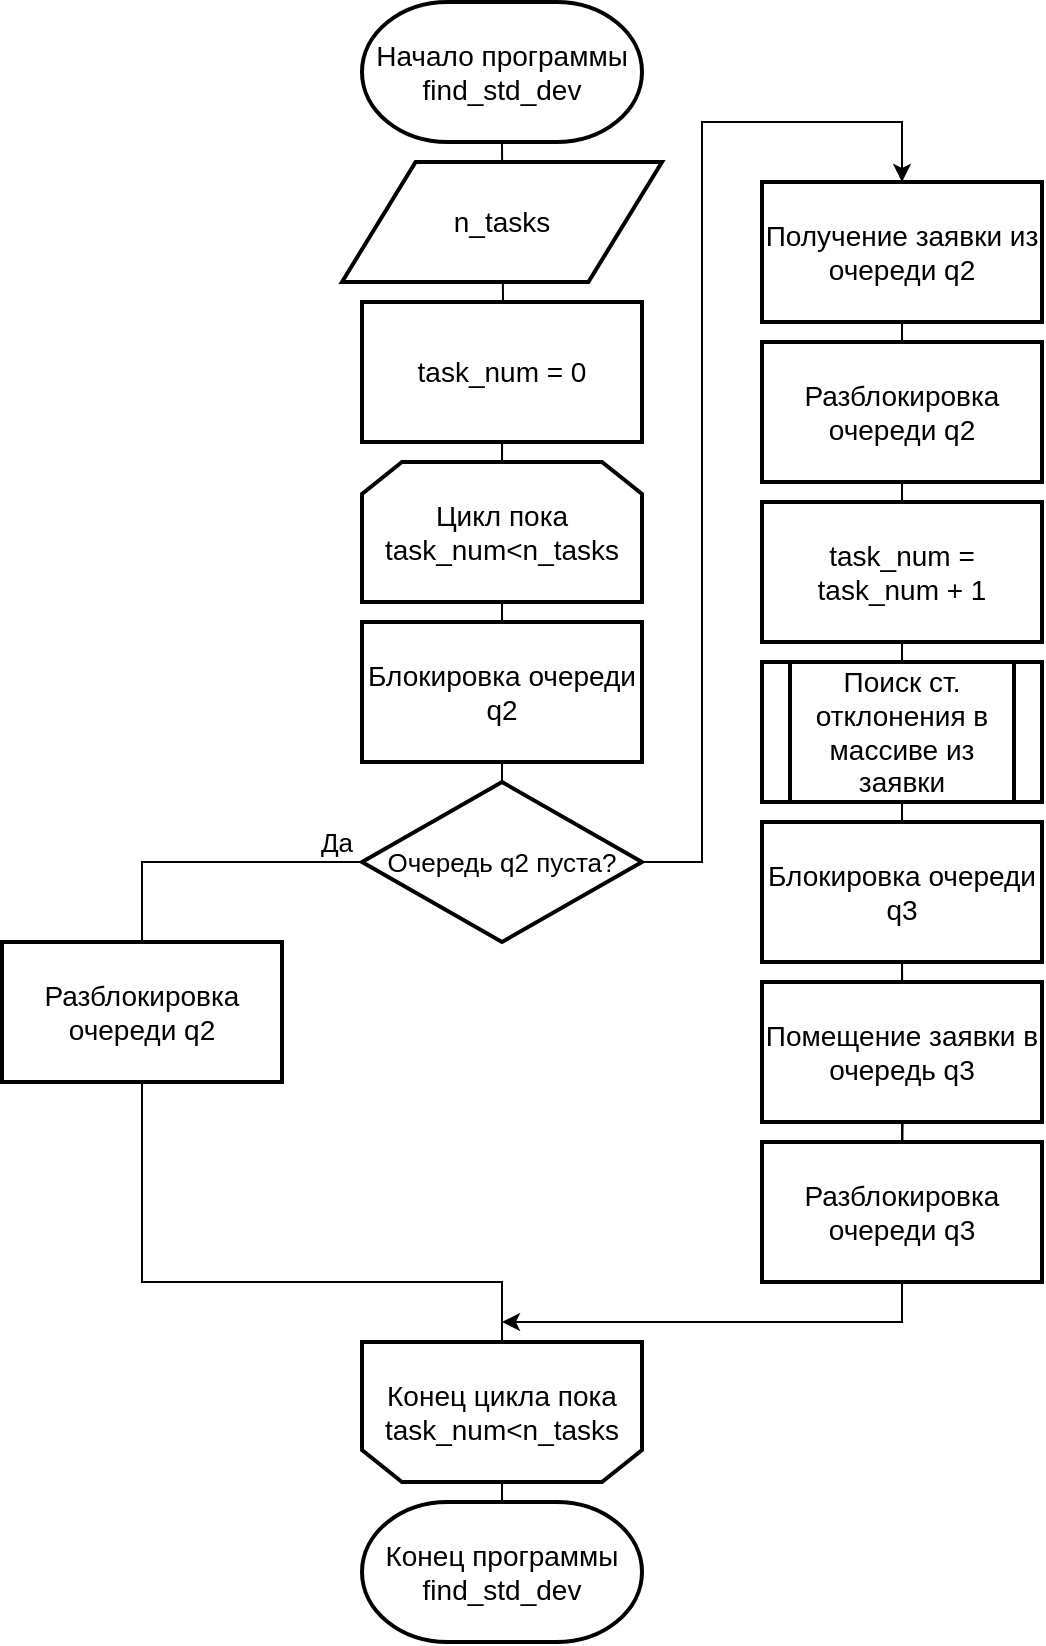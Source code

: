 <mxfile version="13.9.9" type="device"><diagram id="C5RBs43oDa-KdzZeNtuy" name="Page-1"><mxGraphModel dx="952" dy="1813" grid="1" gridSize="10" guides="1" tooltips="1" connect="1" arrows="1" fold="1" page="1" pageScale="1" pageWidth="827" pageHeight="1169" math="0" shadow="0"><root><mxCell id="WIyWlLk6GJQsqaUBKTNV-0"/><mxCell id="WIyWlLk6GJQsqaUBKTNV-1" parent="WIyWlLk6GJQsqaUBKTNV-0"/><mxCell id="mUZWmZ_k7ekSqo18f-eh-0" style="edgeStyle=orthogonalEdgeStyle;rounded=0;orthogonalLoop=1;jettySize=auto;html=1;exitX=0.5;exitY=1;exitDx=0;exitDy=0;entryX=0.5;entryY=0;entryDx=0;entryDy=0;endArrow=none;endFill=0;" parent="WIyWlLk6GJQsqaUBKTNV-1" source="U61Z2MYIriETYZQU9Elr-1" target="U61Z2MYIriETYZQU9Elr-2" edge="1"><mxGeometry relative="1" as="geometry"><mxPoint x="1070" y="-140" as="sourcePoint"/><mxPoint x="1070" y="215" as="targetPoint"/></mxGeometry></mxCell><mxCell id="CX3JU293O8HWU_LepiQi-1" style="edgeStyle=orthogonalEdgeStyle;rounded=0;orthogonalLoop=1;jettySize=auto;html=1;exitX=0.5;exitY=1;exitDx=0;exitDy=0;entryX=0.5;entryY=0;entryDx=0;entryDy=0;endArrow=none;endFill=0;" parent="WIyWlLk6GJQsqaUBKTNV-1" source="U61Z2MYIriETYZQU9Elr-2" target="U61Z2MYIriETYZQU9Elr-5" edge="1"><mxGeometry relative="1" as="geometry"/></mxCell><mxCell id="CX3JU293O8HWU_LepiQi-0" style="edgeStyle=orthogonalEdgeStyle;rounded=0;orthogonalLoop=1;jettySize=auto;html=1;exitX=0.5;exitY=1;exitDx=0;exitDy=0;entryX=0.5;entryY=0;entryDx=0;entryDy=0;endArrow=none;endFill=0;" parent="WIyWlLk6GJQsqaUBKTNV-1" source="U61Z2MYIriETYZQU9Elr-0" target="iOWMWsnB41nzyTC7a4uQ-5" edge="1"><mxGeometry relative="1" as="geometry"/></mxCell><mxCell id="1BoH41LsbzfiNftz_nvk-5" style="edgeStyle=orthogonalEdgeStyle;rounded=0;orthogonalLoop=1;jettySize=auto;html=1;exitX=0.5;exitY=0;exitDx=0;exitDy=0;exitPerimeter=0;entryX=0.5;entryY=1;entryDx=0;entryDy=0;entryPerimeter=0;endArrow=none;endFill=0;" parent="WIyWlLk6GJQsqaUBKTNV-1" source="WdZP0otw79XUUpHIpCqY-11" edge="1"><mxGeometry relative="1" as="geometry"><mxPoint x="870" y="650" as="sourcePoint"/><mxPoint x="870" y="375" as="targetPoint"/></mxGeometry></mxCell><mxCell id="1mhITmf9AZdk3Hxi34PB-5" style="edgeStyle=orthogonalEdgeStyle;rounded=0;orthogonalLoop=1;jettySize=auto;html=1;exitX=0.5;exitY=0;exitDx=0;exitDy=0;exitPerimeter=0;entryX=0.5;entryY=1;entryDx=0;entryDy=0;entryPerimeter=0;endArrow=none;endFill=0;" parent="WIyWlLk6GJQsqaUBKTNV-1" target="_blK2kj-LV2LUoSYWWXs-2" edge="1"><mxGeometry relative="1" as="geometry"><mxPoint x="870" y="-150" as="sourcePoint"/></mxGeometry></mxCell><mxCell id="mUZWmZ_k7ekSqo18f-eh-1" style="edgeStyle=orthogonalEdgeStyle;rounded=0;orthogonalLoop=1;jettySize=auto;html=1;exitX=0.5;exitY=0;exitDx=0;exitDy=0;exitPerimeter=0;endArrow=none;endFill=0;" parent="WIyWlLk6GJQsqaUBKTNV-1" source="WdZP0otw79XUUpHIpCqY-11" target="KI6t1zhLUABQhlnHe4h6-6" edge="1"><mxGeometry relative="1" as="geometry"/></mxCell><mxCell id="WdZP0otw79XUUpHIpCqY-11" value="Конец программы find_std_dev" style="strokeWidth=2;html=1;shape=mxgraph.flowchart.terminator;whiteSpace=wrap;fontSize=14;" parent="WIyWlLk6GJQsqaUBKTNV-1" vertex="1"><mxGeometry x="800" y="370" width="140" height="70" as="geometry"/></mxCell><mxCell id="_blK2kj-LV2LUoSYWWXs-2" value="&lt;font style=&quot;font-size: 14px&quot;&gt;Начало программы find_std_dev&lt;/font&gt;" style="strokeWidth=2;html=1;shape=mxgraph.flowchart.terminator;whiteSpace=wrap;fontSize=14;fontFamily=Helvetica;" parent="WIyWlLk6GJQsqaUBKTNV-1" vertex="1"><mxGeometry x="800" y="-380" width="140" height="70" as="geometry"/></mxCell><mxCell id="KI6t1zhLUABQhlnHe4h6-0" value="&lt;span style=&quot;font-size: 14px&quot;&gt;Цикл пока task_num&amp;lt;n_tasks&lt;/span&gt;" style="shape=loopLimit;whiteSpace=wrap;html=1;strokeWidth=2;" parent="WIyWlLk6GJQsqaUBKTNV-1" vertex="1"><mxGeometry x="800" y="-150" width="140" height="70" as="geometry"/></mxCell><mxCell id="KI6t1zhLUABQhlnHe4h6-6" value="&lt;span style=&quot;font-size: 14px&quot;&gt;Конец цикла&amp;nbsp;&lt;/span&gt;&lt;span style=&quot;font-size: 14px&quot;&gt;пока task_num&amp;lt;n_tasks&lt;/span&gt;" style="shape=loopLimit;whiteSpace=wrap;html=1;strokeWidth=2;direction=west;" parent="WIyWlLk6GJQsqaUBKTNV-1" vertex="1"><mxGeometry x="800" y="290" width="140" height="70" as="geometry"/></mxCell><mxCell id="JPrhd-5eOgPDo48qGL33-0" value="&lt;span style=&quot;font-size: 14px&quot;&gt;n_tasks&lt;/span&gt;" style="shape=parallelogram;html=1;strokeWidth=2;perimeter=parallelogramPerimeter;whiteSpace=wrap;rounded=0;arcSize=12;size=0.23;fontSize=13;" parent="WIyWlLk6GJQsqaUBKTNV-1" vertex="1"><mxGeometry x="790" y="-300" width="160" height="60" as="geometry"/></mxCell><mxCell id="1BoH41LsbzfiNftz_nvk-2" value="Поиск ст. отклонения в массиве из заявки" style="shape=process;whiteSpace=wrap;html=1;backgroundOutline=1;strokeWidth=2;fontSize=14;" parent="WIyWlLk6GJQsqaUBKTNV-1" vertex="1"><mxGeometry x="1000" y="-50" width="140" height="70" as="geometry"/></mxCell><mxCell id="U61Z2MYIriETYZQU9Elr-0" value="task_num = 0" style="rounded=0;whiteSpace=wrap;html=1;strokeWidth=2;fontSize=14;" parent="WIyWlLk6GJQsqaUBKTNV-1" vertex="1"><mxGeometry x="800" y="-230" width="140" height="70" as="geometry"/></mxCell><mxCell id="U61Z2MYIriETYZQU9Elr-1" value="Получение заявки из очереди q2" style="rounded=0;whiteSpace=wrap;html=1;strokeWidth=2;fontSize=14;" parent="WIyWlLk6GJQsqaUBKTNV-1" vertex="1"><mxGeometry x="1000" y="-290" width="140" height="70" as="geometry"/></mxCell><mxCell id="U61Z2MYIriETYZQU9Elr-3" style="edgeStyle=orthogonalEdgeStyle;rounded=0;orthogonalLoop=1;jettySize=auto;html=1;exitX=0.5;exitY=0;exitDx=0;exitDy=0;exitPerimeter=0;entryX=0.5;entryY=1;entryDx=0;entryDy=0;entryPerimeter=0;endArrow=none;endFill=0;" parent="WIyWlLk6GJQsqaUBKTNV-1" target="U61Z2MYIriETYZQU9Elr-2" edge="1"><mxGeometry relative="1" as="geometry"><mxPoint x="1070" y="215" as="sourcePoint"/><mxPoint x="1070" y="-250" as="targetPoint"/></mxGeometry></mxCell><mxCell id="U61Z2MYIriETYZQU9Elr-4" value="Помещение заявки в очередь q3" style="rounded=0;whiteSpace=wrap;html=1;strokeWidth=2;fontSize=14;" parent="WIyWlLk6GJQsqaUBKTNV-1" vertex="1"><mxGeometry x="1000" y="110" width="140" height="70" as="geometry"/></mxCell><mxCell id="iOWMWsnB41nzyTC7a4uQ-12" style="edgeStyle=orthogonalEdgeStyle;rounded=0;orthogonalLoop=1;jettySize=auto;html=1;endArrow=classic;endFill=1;fontSize=13;" parent="WIyWlLk6GJQsqaUBKTNV-1" source="U61Z2MYIriETYZQU9Elr-5" edge="1"><mxGeometry relative="1" as="geometry"><mxPoint x="870" y="280" as="targetPoint"/><Array as="points"><mxPoint x="1070" y="280"/><mxPoint x="870" y="280"/></Array></mxGeometry></mxCell><mxCell id="U61Z2MYIriETYZQU9Elr-5" value="Разблокировка очереди q3" style="rounded=0;whiteSpace=wrap;html=1;strokeWidth=2;fontSize=14;" parent="WIyWlLk6GJQsqaUBKTNV-1" vertex="1"><mxGeometry x="1000" y="190" width="140" height="70" as="geometry"/></mxCell><mxCell id="iOWMWsnB41nzyTC7a4uQ-4" value="Блокировка очереди q2" style="rounded=0;whiteSpace=wrap;html=1;strokeWidth=2;fontSize=14;" parent="WIyWlLk6GJQsqaUBKTNV-1" vertex="1"><mxGeometry x="800" y="-70" width="140" height="70" as="geometry"/></mxCell><mxCell id="iOWMWsnB41nzyTC7a4uQ-9" value="" style="edgeStyle=orthogonalEdgeStyle;rounded=0;orthogonalLoop=1;jettySize=auto;html=1;exitX=1;exitY=0.5;exitDx=0;exitDy=0;fontSize=13;" parent="WIyWlLk6GJQsqaUBKTNV-1" source="iOWMWsnB41nzyTC7a4uQ-5" edge="1"><mxGeometry x="-0.851" y="10" relative="1" as="geometry"><mxPoint as="offset"/><mxPoint x="1070" y="-290" as="targetPoint"/><Array as="points"><mxPoint x="970" y="50"/><mxPoint x="970" y="-320"/><mxPoint x="1070" y="-320"/></Array><mxPoint x="990" y="-170" as="sourcePoint"/></mxGeometry></mxCell><mxCell id="iOWMWsnB41nzyTC7a4uQ-10" value="Да" style="edgeStyle=orthogonalEdgeStyle;rounded=0;orthogonalLoop=1;jettySize=auto;html=1;exitX=0;exitY=0.5;exitDx=0;exitDy=0;entryX=0.5;entryY=0;entryDx=0;entryDy=0;fontSize=13;endArrow=none;endFill=0;" parent="WIyWlLk6GJQsqaUBKTNV-1" source="iOWMWsnB41nzyTC7a4uQ-5" target="iOWMWsnB41nzyTC7a4uQ-8" edge="1"><mxGeometry x="-0.826" y="-10" relative="1" as="geometry"><mxPoint as="offset"/></mxGeometry></mxCell><mxCell id="iOWMWsnB41nzyTC7a4uQ-5" value="Очередь q2 пуста?" style="rhombus;whiteSpace=wrap;html=1;strokeWidth=2;fontSize=13;" parent="WIyWlLk6GJQsqaUBKTNV-1" vertex="1"><mxGeometry x="800" y="10" width="140" height="80" as="geometry"/></mxCell><mxCell id="iOWMWsnB41nzyTC7a4uQ-7" value="Разблокировка очереди q2" style="rounded=0;whiteSpace=wrap;html=1;strokeWidth=2;fontSize=14;" parent="WIyWlLk6GJQsqaUBKTNV-1" vertex="1"><mxGeometry x="1000" y="-210" width="140" height="70" as="geometry"/></mxCell><mxCell id="iOWMWsnB41nzyTC7a4uQ-11" style="edgeStyle=orthogonalEdgeStyle;rounded=0;orthogonalLoop=1;jettySize=auto;html=1;entryX=0.5;entryY=1;entryDx=0;entryDy=0;endArrow=none;endFill=0;fontSize=13;" parent="WIyWlLk6GJQsqaUBKTNV-1" source="iOWMWsnB41nzyTC7a4uQ-8" target="KI6t1zhLUABQhlnHe4h6-6" edge="1"><mxGeometry relative="1" as="geometry"><Array as="points"><mxPoint x="690" y="260"/><mxPoint x="870" y="260"/></Array></mxGeometry></mxCell><mxCell id="iOWMWsnB41nzyTC7a4uQ-8" value="Разблокировка очереди q2" style="rounded=0;whiteSpace=wrap;html=1;strokeWidth=2;fontSize=14;" parent="WIyWlLk6GJQsqaUBKTNV-1" vertex="1"><mxGeometry x="620" y="90" width="140" height="70" as="geometry"/></mxCell><mxCell id="U61Z2MYIriETYZQU9Elr-2" value="Блокировка очереди q3" style="rounded=0;whiteSpace=wrap;html=1;strokeWidth=2;fontSize=14;" parent="WIyWlLk6GJQsqaUBKTNV-1" vertex="1"><mxGeometry x="1000" y="30" width="140" height="70" as="geometry"/></mxCell><mxCell id="N_phCEXksiz85hxO9jQR-0" value="task_num = &lt;br&gt;task_num + 1" style="rounded=0;whiteSpace=wrap;html=1;strokeWidth=2;fontSize=14;" vertex="1" parent="WIyWlLk6GJQsqaUBKTNV-1"><mxGeometry x="1000" y="-130" width="140" height="70" as="geometry"/></mxCell></root></mxGraphModel></diagram></mxfile>